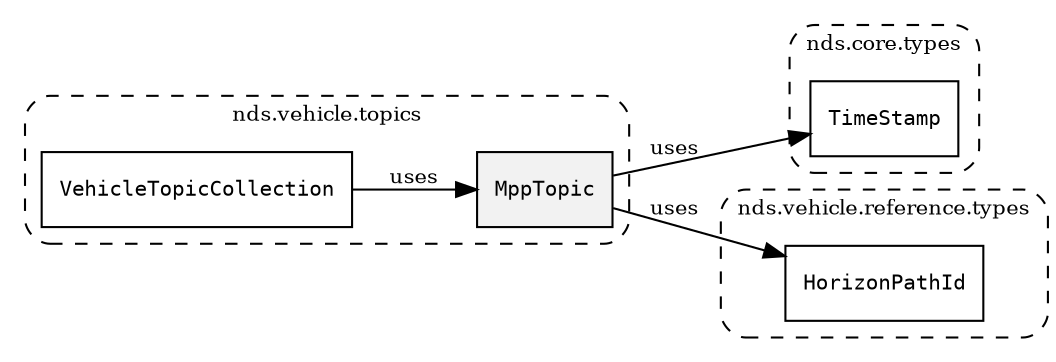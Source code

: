 /**
 * This dot file creates symbol collaboration diagram for MppTopic.
 */
digraph ZSERIO
{
    node [shape=box, fontsize=10];
    rankdir="LR";
    fontsize=10;
    tooltip="MppTopic collaboration diagram";

    subgraph "cluster_nds.vehicle.topics"
    {
        style="dashed, rounded";
        label="nds.vehicle.topics";
        tooltip="Package nds.vehicle.topics";
        href="../../../content/packages/nds.vehicle.topics.html#Package-nds-vehicle-topics";
        target="_parent";

        "MppTopic" [style="filled", fillcolor="#0000000D", target="_parent", label=<<font face="monospace"><table align="center" border="0" cellspacing="0" cellpadding="0"><tr><td href="../../../content/packages/nds.vehicle.topics.html#Structure-MppTopic" title="Structure defined in nds.vehicle.topics">MppTopic</td></tr></table></font>>];
        "VehicleTopicCollection" [target="_parent", label=<<font face="monospace"><table align="center" border="0" cellspacing="0" cellpadding="0"><tr><td href="../../../content/packages/nds.vehicle.topics.html#Pubsub-VehicleTopicCollection" title="Pubsub defined in nds.vehicle.topics">VehicleTopicCollection</td></tr></table></font>>];
    }

    subgraph "cluster_nds.core.types"
    {
        style="dashed, rounded";
        label="nds.core.types";
        tooltip="Package nds.core.types";
        href="../../../content/packages/nds.core.types.html#Package-nds-core-types";
        target="_parent";

        "TimeStamp" [target="_parent", label=<<font face="monospace"><table align="center" border="0" cellspacing="0" cellpadding="0"><tr><td href="../../../content/packages/nds.core.types.html#Structure-TimeStamp" title="Structure defined in nds.core.types">TimeStamp</td></tr></table></font>>];
    }

    subgraph "cluster_nds.vehicle.reference.types"
    {
        style="dashed, rounded";
        label="nds.vehicle.reference.types";
        tooltip="Package nds.vehicle.reference.types";
        href="../../../content/packages/nds.vehicle.reference.types.html#Package-nds-vehicle-reference-types";
        target="_parent";

        "HorizonPathId" [target="_parent", label=<<font face="monospace"><table align="center" border="0" cellspacing="0" cellpadding="0"><tr><td href="../../../content/packages/nds.vehicle.reference.types.html#Subtype-HorizonPathId" title="Subtype defined in nds.vehicle.reference.types">HorizonPathId</td></tr></table></font>>];
    }

    "MppTopic" -> "TimeStamp" [label="uses", fontsize=10];
    "MppTopic" -> "HorizonPathId" [label="uses", fontsize=10];
    "VehicleTopicCollection" -> "MppTopic" [label="uses", fontsize=10];
}
